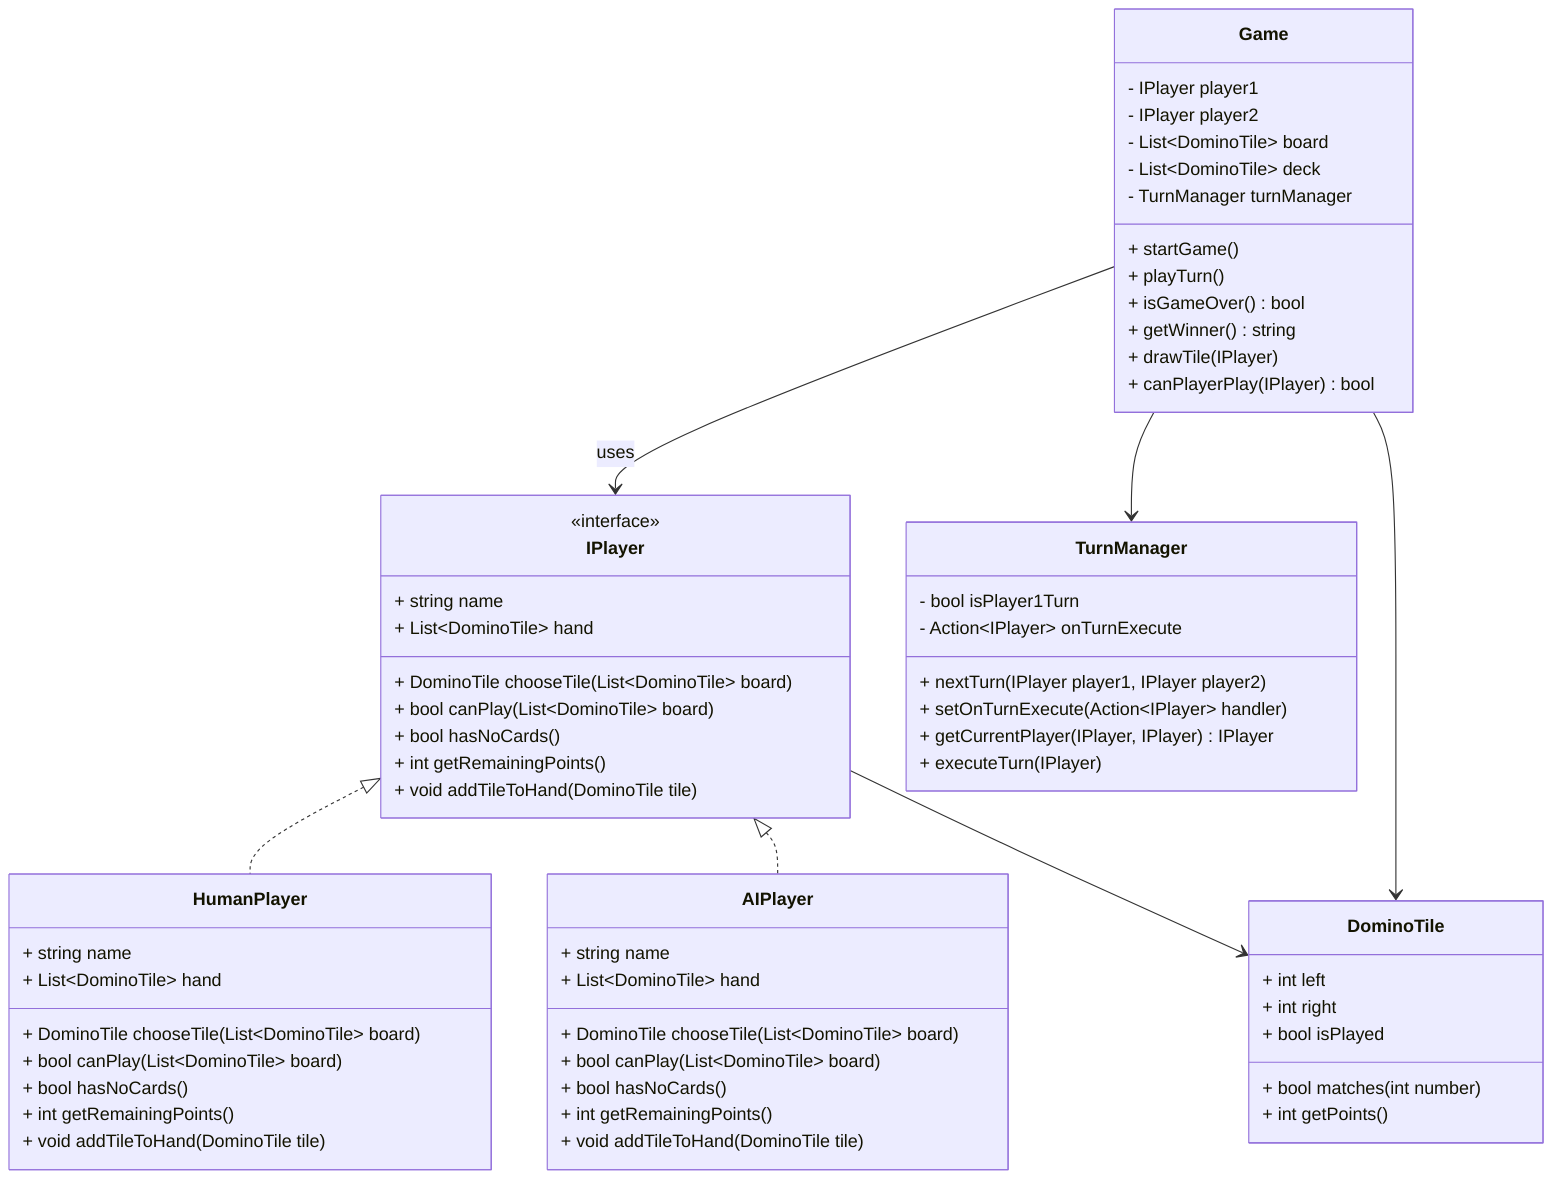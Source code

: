 classDiagram

class Game {
    - IPlayer player1
    - IPlayer player2
    - List~DominoTile~ board
    - List~DominoTile~ deck
    - TurnManager turnManager
    + startGame()
    + playTurn()
    + isGameOver() bool
    + getWinner() string
    + drawTile(IPlayer)
    + canPlayerPlay(IPlayer) bool
}

class IPlayer {
    <<interface>>
    + string name
    + List~DominoTile~ hand
    + DominoTile chooseTile(List~DominoTile~ board)
    + bool canPlay(List~DominoTile~ board)
    + bool hasNoCards() 
    + int getRemainingPoints()
    + void addTileToHand(DominoTile tile)
}

class HumanPlayer {
    + string name
    + List~DominoTile~ hand
    + DominoTile chooseTile(List~DominoTile~ board)
    + bool canPlay(List~DominoTile~ board)
    + bool hasNoCards() 
    + int getRemainingPoints()
    + void addTileToHand(DominoTile tile)
}

class AIPlayer {
    + string name
    + List~DominoTile~ hand
    + DominoTile chooseTile(List~DominoTile~ board)
    + bool canPlay(List~DominoTile~ board)
    + bool hasNoCards() 
    + int getRemainingPoints()
    + void addTileToHand(DominoTile tile)
}

class DominoTile {
    + int left
    + int right
    + bool isPlayed
    + bool matches(int number)
    + int getPoints()
}

class TurnManager {
    - bool isPlayer1Turn
    - Action~IPlayer~ onTurnExecute
    + nextTurn(IPlayer player1, IPlayer player2)
    + setOnTurnExecute(Action~IPlayer~ handler)
    + getCurrentPlayer(IPlayer, IPlayer) IPlayer
    + executeTurn(IPlayer)
}

Game --> TurnManager
Game --> IPlayer : uses
IPlayer <|.. HumanPlayer
IPlayer <|.. AIPlayer
IPlayer --> DominoTile
Game --> DominoTile